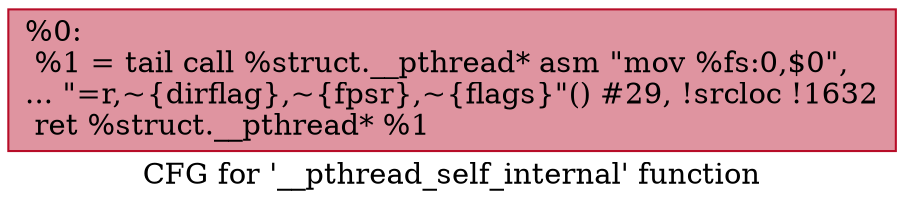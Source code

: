 digraph "CFG for '__pthread_self_internal' function" {
	label="CFG for '__pthread_self_internal' function";

	Node0x178d210 [shape=record,color="#b70d28ff", style=filled, fillcolor="#b70d2870",label="{%0:\l  %1 = tail call %struct.__pthread* asm \"mov %fs:0,$0\",\l... \"=r,~\{dirflag\},~\{fpsr\},~\{flags\}\"() #29, !srcloc !1632\l  ret %struct.__pthread* %1\l}"];
}
